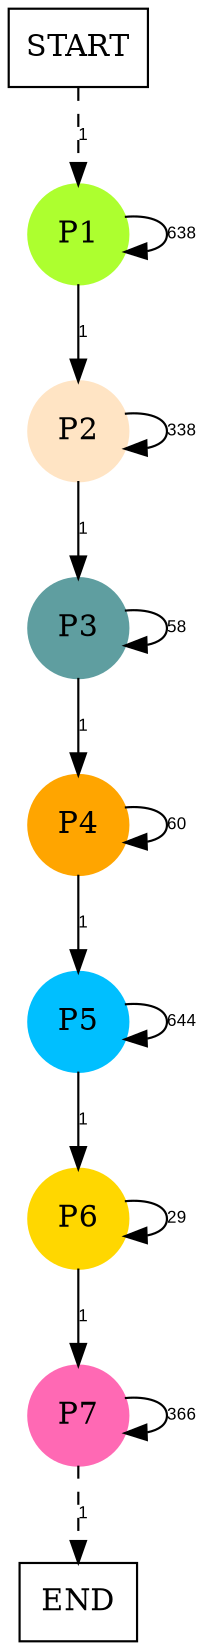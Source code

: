 digraph graphname {
	dpi = 150
	size="16,11!";
	margin = 0;
"P1" [shape=circle, color=greenyellow, style=filled]"P2" [shape=circle, color=bisque, style=filled]"P3" [shape=circle, color=cadetblue, style=filled]"P4" [shape=circle, color=orange, style=filled]"P5" [shape=circle, color=deepskyblue, style=filled]"P6" [shape=circle, color=gold, style=filled]"P7" [shape=circle, color=hotpink, style=filled]"START" [shape=box, fillcolor=white, style=filled, color=black]"END" [shape=box, fillcolor=white, style=filled, color=black]"P1" -> "P1" [ label ="638" labelfloat=false fontname="Arial" fontsize=8]
"P1" -> "P2" [ label ="1" labelfloat=false fontname="Arial" fontsize=8]
"P2" -> "P2" [ label ="338" labelfloat=false fontname="Arial" fontsize=8]
"P2" -> "P3" [ label ="1" labelfloat=false fontname="Arial" fontsize=8]
"P3" -> "P3" [ label ="58" labelfloat=false fontname="Arial" fontsize=8]
"P3" -> "P4" [ label ="1" labelfloat=false fontname="Arial" fontsize=8]
"P4" -> "P4" [ label ="60" labelfloat=false fontname="Arial" fontsize=8]
"P4" -> "P5" [ label ="1" labelfloat=false fontname="Arial" fontsize=8]
"P5" -> "P5" [ label ="644" labelfloat=false fontname="Arial" fontsize=8]
"P5" -> "P6" [ label ="1" labelfloat=false fontname="Arial" fontsize=8]
"P6" -> "P6" [ label ="29" labelfloat=false fontname="Arial" fontsize=8]
"P6" -> "P7" [ label ="1" labelfloat=false fontname="Arial" fontsize=8]
"P7" -> "P7" [ label ="366" labelfloat=false fontname="Arial" fontsize=8]
"P7" -> "END" [ style = dashed label ="1" labelfloat=false fontname="Arial" fontsize=8]
"START" -> "P1" [ style = dashed label ="1" labelfloat=false fontname="Arial" fontsize=8]
}